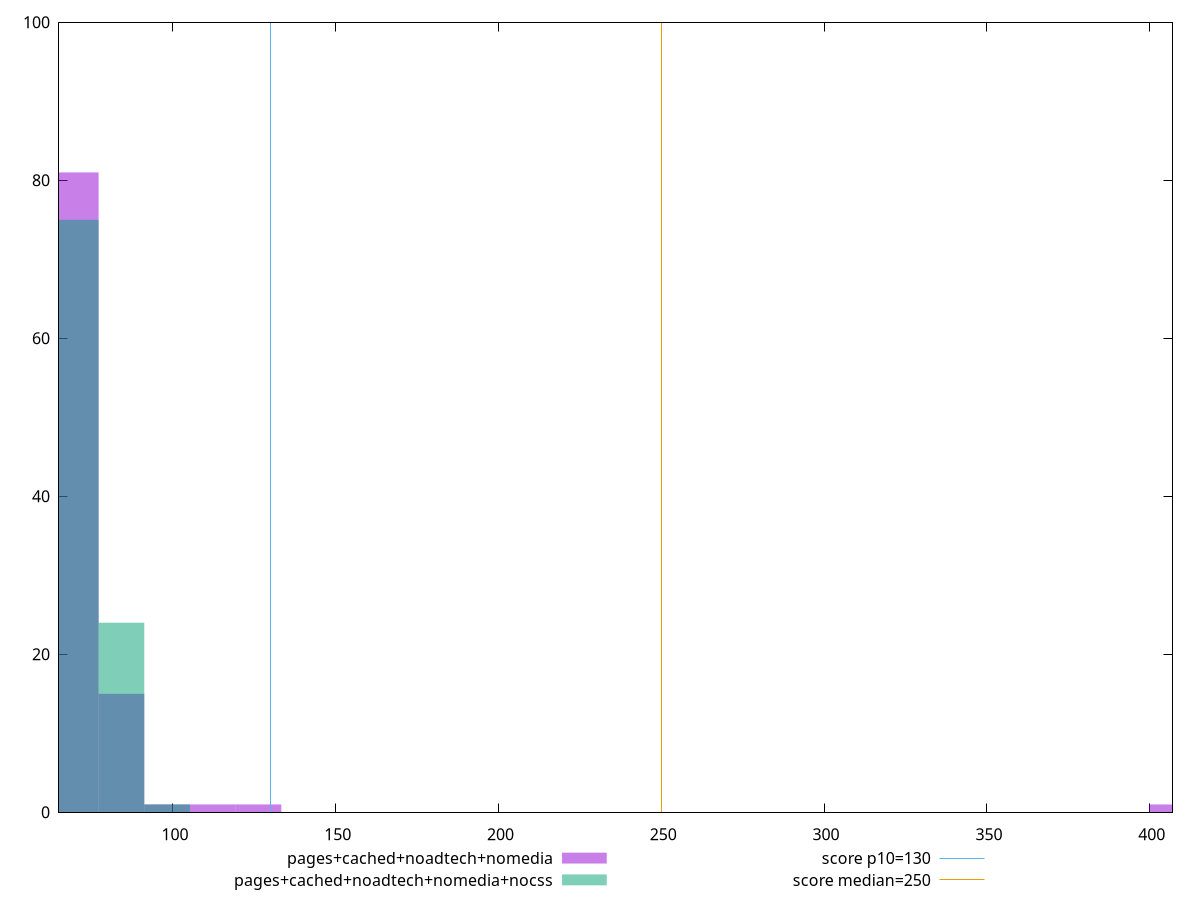 reset

$pagesCachedNoadtechNomedia <<EOF
70.14711441387344 81
84.17653729664812 15
126.26480594497218 1
112.2353830621975 1
406.85326360046594 1
98.20596017942282 1
EOF

$pagesCachedNoadtechNomediaNocss <<EOF
84.17653729664812 24
70.14711441387344 75
98.20596017942282 1
EOF

set key outside below
set boxwidth 14.029422882774687
set xrange [65:407]
set yrange [0:100]
set trange [0:100]
set style fill transparent solid 0.5 noborder

set parametric
set terminal svg size 640, 500 enhanced background rgb 'white'
set output "report_00026_2021-02-22T21:38:55.199Z/max-potential-fid/comparison/histogram/3_vs_4.svg"

plot $pagesCachedNoadtechNomedia title "pages+cached+noadtech+nomedia" with boxes, \
     $pagesCachedNoadtechNomediaNocss title "pages+cached+noadtech+nomedia+nocss" with boxes, \
     130,t title "score p10=130", \
     250,t title "score median=250"

reset
